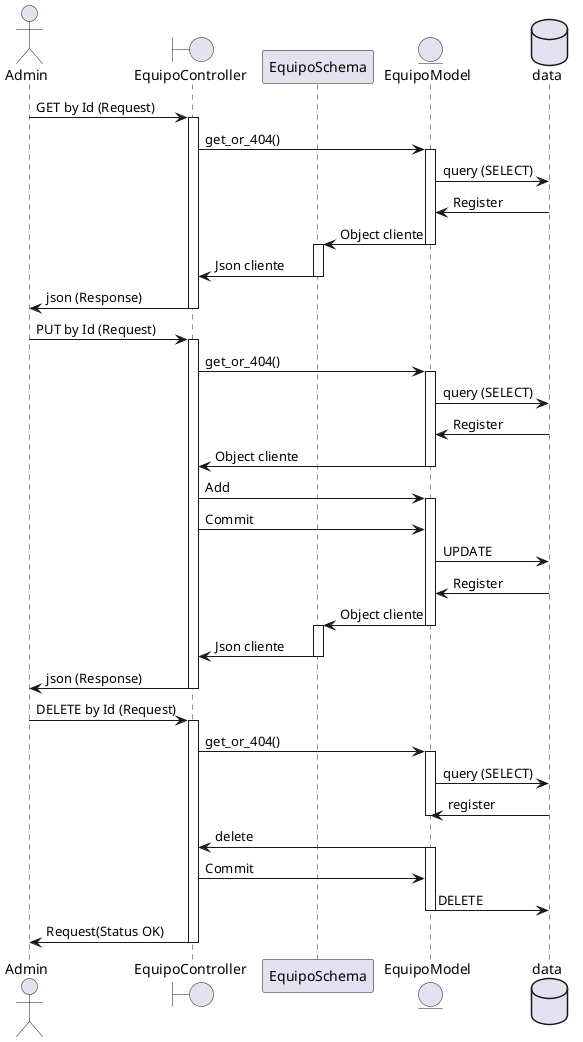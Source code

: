 @startuml

actor Admin
boundary EquipoController
participant EquipoSchema
entity EquipoModel
database data

Admin -> EquipoController: GET by Id (Request)
activate EquipoController
EquipoController -> EquipoModel: get_or_404()
activate EquipoModel
EquipoModel -> data: query (SELECT)
EquipoModel <- data: Register
EquipoSchema <- EquipoModel: Object cliente
deactivate EquipoModel
activate EquipoSchema
EquipoController <- EquipoSchema: Json cliente
deactivate EquipoSchema
Admin <- EquipoController: json (Response)
deactivate EquipoController

Admin -> EquipoController: PUT by Id (Request)
activate EquipoController
EquipoController -> EquipoModel: get_or_404()
activate EquipoModel
EquipoModel -> data: query (SELECT)
EquipoModel <- data: Register
EquipoController <- EquipoModel: Object cliente
deactivate EquipoModel
EquipoController -> EquipoModel: Add
activate EquipoModel
EquipoController -> EquipoModel: Commit
EquipoModel -> data: UPDATE
EquipoModel <- data: Register
EquipoSchema <- EquipoModel: Object cliente
deactivate EquipoModel
activate EquipoSchema
EquipoController <- EquipoSchema: Json cliente
deactivate EquipoSchema
Admin <- EquipoController: json (Response)
deactivate EquipoController

Admin -> EquipoController: DELETE by Id (Request)
activate EquipoController
EquipoController-> EquipoModel: get_or_404()
activate EquipoModel
EquipoModel -> data: query (SELECT)
EquipoModel <- data: register
deactivate EquipoModel
EquipoController <- EquipoModel: delete
activate EquipoModel
EquipoController -> EquipoModel: Commit
EquipoModel -> data: DELETE
deactivate EquipoModel
Admin <- EquipoController: Request(Status OK)
deactivate EquipoController

@enduml